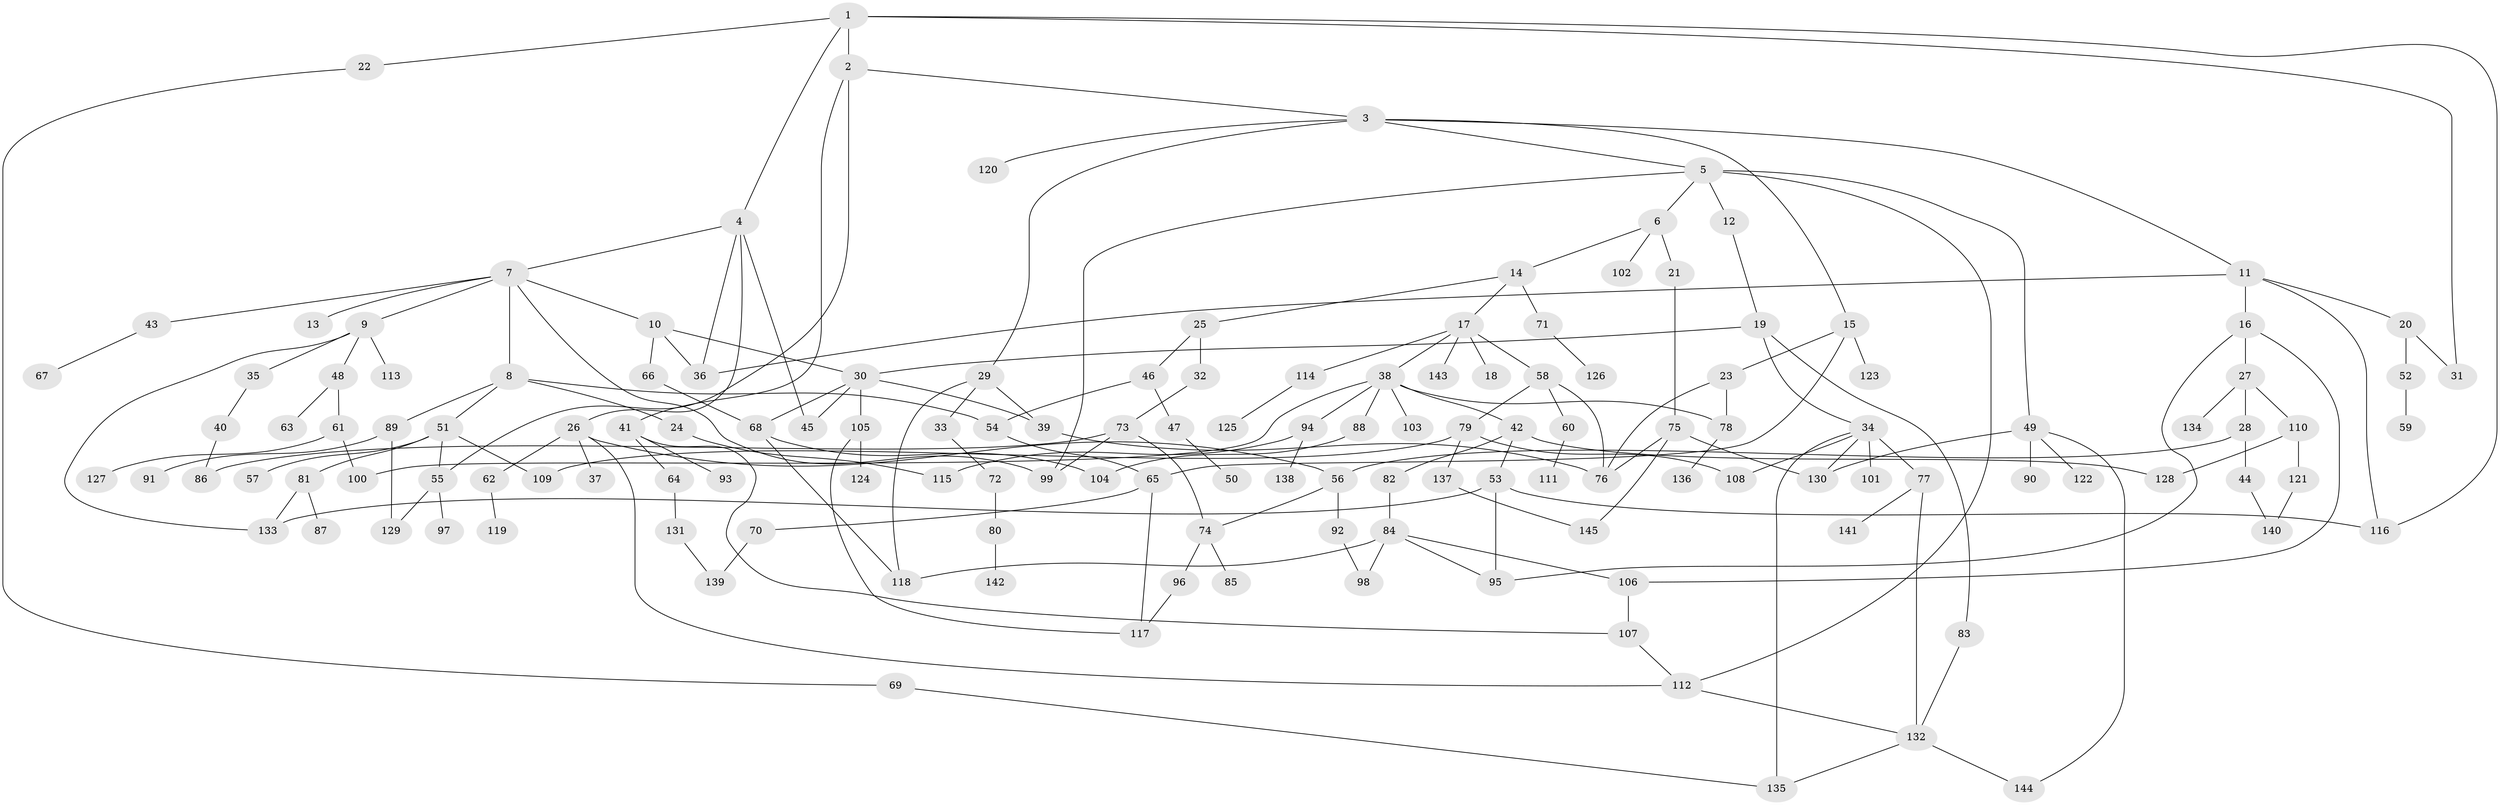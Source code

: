// Generated by graph-tools (version 1.1) at 2025/34/03/09/25 02:34:10]
// undirected, 145 vertices, 195 edges
graph export_dot {
graph [start="1"]
  node [color=gray90,style=filled];
  1;
  2;
  3;
  4;
  5;
  6;
  7;
  8;
  9;
  10;
  11;
  12;
  13;
  14;
  15;
  16;
  17;
  18;
  19;
  20;
  21;
  22;
  23;
  24;
  25;
  26;
  27;
  28;
  29;
  30;
  31;
  32;
  33;
  34;
  35;
  36;
  37;
  38;
  39;
  40;
  41;
  42;
  43;
  44;
  45;
  46;
  47;
  48;
  49;
  50;
  51;
  52;
  53;
  54;
  55;
  56;
  57;
  58;
  59;
  60;
  61;
  62;
  63;
  64;
  65;
  66;
  67;
  68;
  69;
  70;
  71;
  72;
  73;
  74;
  75;
  76;
  77;
  78;
  79;
  80;
  81;
  82;
  83;
  84;
  85;
  86;
  87;
  88;
  89;
  90;
  91;
  92;
  93;
  94;
  95;
  96;
  97;
  98;
  99;
  100;
  101;
  102;
  103;
  104;
  105;
  106;
  107;
  108;
  109;
  110;
  111;
  112;
  113;
  114;
  115;
  116;
  117;
  118;
  119;
  120;
  121;
  122;
  123;
  124;
  125;
  126;
  127;
  128;
  129;
  130;
  131;
  132;
  133;
  134;
  135;
  136;
  137;
  138;
  139;
  140;
  141;
  142;
  143;
  144;
  145;
  1 -- 2;
  1 -- 4;
  1 -- 22;
  1 -- 31;
  1 -- 116;
  2 -- 3;
  2 -- 41;
  2 -- 55;
  3 -- 5;
  3 -- 11;
  3 -- 15;
  3 -- 29;
  3 -- 120;
  4 -- 7;
  4 -- 26;
  4 -- 45;
  4 -- 36;
  5 -- 6;
  5 -- 12;
  5 -- 49;
  5 -- 99;
  5 -- 112;
  6 -- 14;
  6 -- 21;
  6 -- 102;
  7 -- 8;
  7 -- 9;
  7 -- 10;
  7 -- 13;
  7 -- 43;
  7 -- 99;
  8 -- 24;
  8 -- 51;
  8 -- 89;
  8 -- 54;
  9 -- 35;
  9 -- 48;
  9 -- 113;
  9 -- 133;
  10 -- 30;
  10 -- 66;
  10 -- 36;
  11 -- 16;
  11 -- 20;
  11 -- 36;
  11 -- 116;
  12 -- 19;
  14 -- 17;
  14 -- 25;
  14 -- 71;
  15 -- 23;
  15 -- 65;
  15 -- 123;
  16 -- 27;
  16 -- 106;
  16 -- 95;
  17 -- 18;
  17 -- 38;
  17 -- 58;
  17 -- 114;
  17 -- 143;
  19 -- 34;
  19 -- 83;
  19 -- 30;
  20 -- 52;
  20 -- 31;
  21 -- 75;
  22 -- 69;
  23 -- 78;
  23 -- 76;
  24 -- 115;
  25 -- 32;
  25 -- 46;
  26 -- 37;
  26 -- 56;
  26 -- 62;
  26 -- 112;
  27 -- 28;
  27 -- 110;
  27 -- 134;
  28 -- 44;
  28 -- 56;
  29 -- 33;
  29 -- 39;
  29 -- 118;
  30 -- 105;
  30 -- 45;
  30 -- 39;
  30 -- 68;
  32 -- 73;
  33 -- 72;
  34 -- 77;
  34 -- 101;
  34 -- 108;
  34 -- 130;
  34 -- 135;
  35 -- 40;
  38 -- 42;
  38 -- 88;
  38 -- 94;
  38 -- 100;
  38 -- 103;
  38 -- 78;
  39 -- 76;
  40 -- 86;
  41 -- 64;
  41 -- 93;
  41 -- 107;
  42 -- 53;
  42 -- 82;
  42 -- 128;
  43 -- 67;
  44 -- 140;
  46 -- 47;
  46 -- 54;
  47 -- 50;
  48 -- 61;
  48 -- 63;
  49 -- 90;
  49 -- 122;
  49 -- 144;
  49 -- 130;
  51 -- 57;
  51 -- 81;
  51 -- 55;
  51 -- 109;
  52 -- 59;
  53 -- 95;
  53 -- 116;
  53 -- 133;
  54 -- 65;
  55 -- 97;
  55 -- 129;
  56 -- 74;
  56 -- 92;
  58 -- 60;
  58 -- 76;
  58 -- 79;
  60 -- 111;
  61 -- 127;
  61 -- 100;
  62 -- 119;
  64 -- 131;
  65 -- 70;
  65 -- 117;
  66 -- 68;
  68 -- 118;
  68 -- 104;
  69 -- 135;
  70 -- 139;
  71 -- 126;
  72 -- 80;
  73 -- 99;
  73 -- 74;
  73 -- 86;
  74 -- 85;
  74 -- 96;
  75 -- 145;
  75 -- 76;
  75 -- 130;
  77 -- 141;
  77 -- 132;
  78 -- 136;
  79 -- 109;
  79 -- 137;
  79 -- 108;
  80 -- 142;
  81 -- 87;
  81 -- 133;
  82 -- 84;
  83 -- 132;
  84 -- 106;
  84 -- 95;
  84 -- 118;
  84 -- 98;
  88 -- 104;
  89 -- 91;
  89 -- 129;
  92 -- 98;
  94 -- 115;
  94 -- 138;
  96 -- 117;
  105 -- 124;
  105 -- 117;
  106 -- 107;
  107 -- 112;
  110 -- 121;
  110 -- 128;
  112 -- 132;
  114 -- 125;
  121 -- 140;
  131 -- 139;
  132 -- 135;
  132 -- 144;
  137 -- 145;
}
